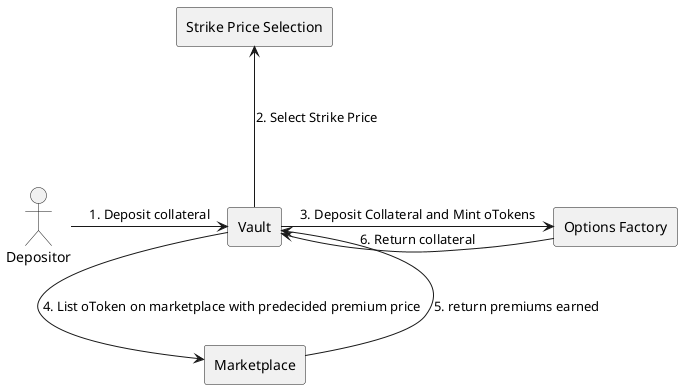 @startuml "system"

skinparam ComponentStyle rectangle

actor "Depositor" as depositor
component "Vault" as vault
component "Options Factory" as ofactory
component "Marketplace" as marketplace
component "Strike Price Selection" as mvol

depositor -> vault : "1. Deposit collateral"
vault -up--> mvol : "2. Select Strike Price"
vault -> ofactory : "3. Deposit Collateral and Mint oTokens"
vault --> marketplace : "4. List oToken on marketplace with predecided premium price"
marketplace --> vault : "5. return premiums earned"
vault <- ofactory : "6. Return collateral"

@enduml